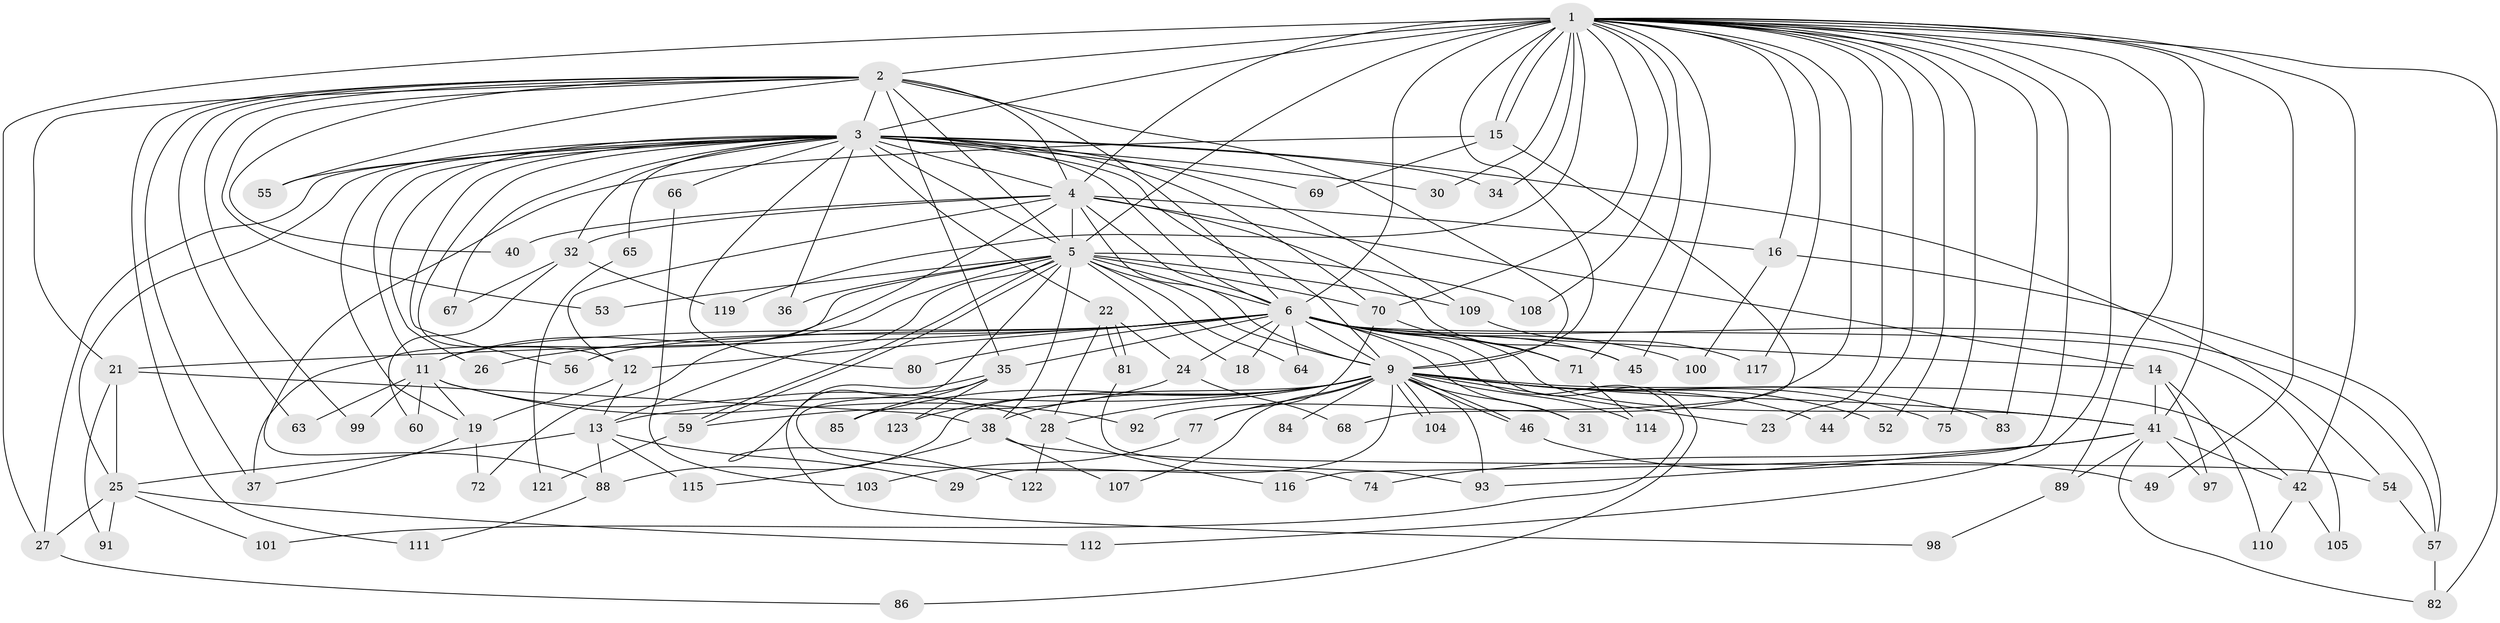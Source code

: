 // original degree distribution, {26: 0.008064516129032258, 20: 0.024193548387096774, 22: 0.016129032258064516, 16: 0.008064516129032258, 19: 0.008064516129032258, 29: 0.008064516129032258, 21: 0.008064516129032258, 9: 0.008064516129032258, 5: 0.06451612903225806, 7: 0.024193548387096774, 6: 0.03225806451612903, 4: 0.07258064516129033, 8: 0.008064516129032258, 2: 0.5725806451612904, 3: 0.13709677419354838}
// Generated by graph-tools (version 1.1) at 2025/10/02/27/25 16:10:57]
// undirected, 94 vertices, 211 edges
graph export_dot {
graph [start="1"]
  node [color=gray90,style=filled];
  1 [super="+8"];
  2 [super="+50"];
  3 [super="+10"];
  4 [super="+61"];
  5 [super="+43"];
  6 [super="+7"];
  9 [super="+17"];
  11 [super="+33"];
  12 [super="+95"];
  13 [super="+73"];
  14 [super="+79"];
  15 [super="+87"];
  16 [super="+120"];
  18;
  19 [super="+20"];
  21;
  22 [super="+39"];
  23;
  24;
  25 [super="+58"];
  26;
  27 [super="+94"];
  28;
  29;
  30;
  31;
  32 [super="+51"];
  34;
  35 [super="+48"];
  36;
  37 [super="+124"];
  38 [super="+113"];
  40;
  41 [super="+47"];
  42 [super="+78"];
  44;
  45;
  46;
  49;
  52;
  53;
  54;
  55;
  56;
  57;
  59 [super="+62"];
  60;
  63;
  64;
  65;
  66;
  67;
  68;
  69;
  70 [super="+90"];
  71 [super="+96"];
  72;
  74;
  75 [super="+76"];
  77;
  80;
  81;
  82 [super="+106"];
  83;
  84;
  85;
  86;
  88 [super="+118"];
  89;
  91;
  92;
  93 [super="+102"];
  97;
  98;
  99;
  100;
  101;
  103;
  104;
  105;
  107;
  108;
  109;
  110;
  111;
  112;
  114;
  115;
  116;
  117;
  119;
  121;
  122;
  123;
  1 -- 2 [weight=2];
  1 -- 3 [weight=4];
  1 -- 4 [weight=2];
  1 -- 5 [weight=2];
  1 -- 6 [weight=4];
  1 -- 9 [weight=2];
  1 -- 15 [weight=2];
  1 -- 15;
  1 -- 16;
  1 -- 23;
  1 -- 30;
  1 -- 34;
  1 -- 44;
  1 -- 49;
  1 -- 52;
  1 -- 70;
  1 -- 83;
  1 -- 89;
  1 -- 112;
  1 -- 116;
  1 -- 117;
  1 -- 119;
  1 -- 71;
  1 -- 75 [weight=2];
  1 -- 27;
  1 -- 92;
  1 -- 42;
  1 -- 108;
  1 -- 45;
  1 -- 41;
  1 -- 82;
  2 -- 3 [weight=2];
  2 -- 4;
  2 -- 5;
  2 -- 6 [weight=2];
  2 -- 9;
  2 -- 21;
  2 -- 35 [weight=3];
  2 -- 37;
  2 -- 40;
  2 -- 53;
  2 -- 55;
  2 -- 63;
  2 -- 99;
  2 -- 111;
  3 -- 4 [weight=2];
  3 -- 5 [weight=2];
  3 -- 6 [weight=4];
  3 -- 9 [weight=2];
  3 -- 12;
  3 -- 19;
  3 -- 26;
  3 -- 30;
  3 -- 32 [weight=2];
  3 -- 34;
  3 -- 54;
  3 -- 55;
  3 -- 56;
  3 -- 66 [weight=2];
  3 -- 67;
  3 -- 69;
  3 -- 65;
  3 -- 36;
  3 -- 70;
  3 -- 11;
  3 -- 109;
  3 -- 80;
  3 -- 22;
  3 -- 25;
  3 -- 27;
  4 -- 5;
  4 -- 6 [weight=2];
  4 -- 9;
  4 -- 12;
  4 -- 14;
  4 -- 16;
  4 -- 32;
  4 -- 40;
  4 -- 72;
  4 -- 45;
  5 -- 6 [weight=3];
  5 -- 9;
  5 -- 11;
  5 -- 13;
  5 -- 18;
  5 -- 36;
  5 -- 53;
  5 -- 59;
  5 -- 59;
  5 -- 64;
  5 -- 108;
  5 -- 122;
  5 -- 109;
  5 -- 37;
  5 -- 38;
  5 -- 70;
  6 -- 9 [weight=3];
  6 -- 14;
  6 -- 24;
  6 -- 26;
  6 -- 31;
  6 -- 56;
  6 -- 71;
  6 -- 80;
  6 -- 86;
  6 -- 100;
  6 -- 12;
  6 -- 64;
  6 -- 18;
  6 -- 21;
  6 -- 35;
  6 -- 101;
  6 -- 41;
  6 -- 105;
  6 -- 45;
  6 -- 57;
  6 -- 11;
  9 -- 23;
  9 -- 28;
  9 -- 29;
  9 -- 41;
  9 -- 44;
  9 -- 46;
  9 -- 46;
  9 -- 52;
  9 -- 75;
  9 -- 77;
  9 -- 83;
  9 -- 84 [weight=2];
  9 -- 85;
  9 -- 88;
  9 -- 93;
  9 -- 104;
  9 -- 104;
  9 -- 114;
  9 -- 38;
  9 -- 107;
  9 -- 123;
  9 -- 31;
  9 -- 42;
  9 -- 13;
  11 -- 28;
  11 -- 60;
  11 -- 63;
  11 -- 92;
  11 -- 99;
  11 -- 19;
  12 -- 13;
  12 -- 19;
  13 -- 25;
  13 -- 29;
  13 -- 115;
  13 -- 88;
  14 -- 97;
  14 -- 110;
  14 -- 41;
  15 -- 68;
  15 -- 69;
  15 -- 88;
  16 -- 100;
  16 -- 57;
  19 -- 37;
  19 -- 72;
  21 -- 38;
  21 -- 91;
  21 -- 25;
  22 -- 24;
  22 -- 81;
  22 -- 81;
  22 -- 28;
  24 -- 68;
  24 -- 59;
  25 -- 101;
  25 -- 112;
  25 -- 91;
  25 -- 27;
  27 -- 86;
  28 -- 116;
  28 -- 122;
  32 -- 60;
  32 -- 119;
  32 -- 67;
  35 -- 74;
  35 -- 85;
  35 -- 123;
  35 -- 98;
  38 -- 54;
  38 -- 107;
  38 -- 115;
  41 -- 42;
  41 -- 89;
  41 -- 93;
  41 -- 97;
  41 -- 82;
  41 -- 74;
  42 -- 110;
  42 -- 105;
  46 -- 49;
  54 -- 57;
  57 -- 82;
  59 -- 121;
  65 -- 121;
  66 -- 103;
  70 -- 77;
  70 -- 71;
  71 -- 114;
  77 -- 103;
  81 -- 93;
  88 -- 111;
  89 -- 98;
  109 -- 117;
}
